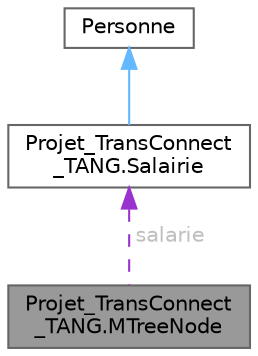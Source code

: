 digraph "Projet_TransConnect_TANG.MTreeNode"
{
 // LATEX_PDF_SIZE
  bgcolor="transparent";
  edge [fontname=Helvetica,fontsize=10,labelfontname=Helvetica,labelfontsize=10];
  node [fontname=Helvetica,fontsize=10,shape=box,height=0.2,width=0.4];
  Node1 [id="Node000001",label="Projet_TransConnect\l_TANG.MTreeNode",height=0.2,width=0.4,color="gray40", fillcolor="grey60", style="filled", fontcolor="black",tooltip=" "];
  Node2 -> Node1 [id="edge3_Node000001_Node000002",dir="back",color="darkorchid3",style="dashed",tooltip=" ",label=" salarie",fontcolor="grey" ];
  Node2 [id="Node000002",label="Projet_TransConnect\l_TANG.Salairie",height=0.2,width=0.4,color="gray40", fillcolor="white", style="filled",URL="$class_projet___trans_connect___t_a_n_g_1_1_salairie.html",tooltip=" "];
  Node3 -> Node2 [id="edge4_Node000002_Node000003",dir="back",color="steelblue1",style="solid",tooltip=" "];
  Node3 [id="Node000003",label="Personne",height=0.2,width=0.4,color="gray40", fillcolor="white", style="filled",URL="$class_projet___trans_connect___t_a_n_g_1_1_personne.html",tooltip=" "];
}
